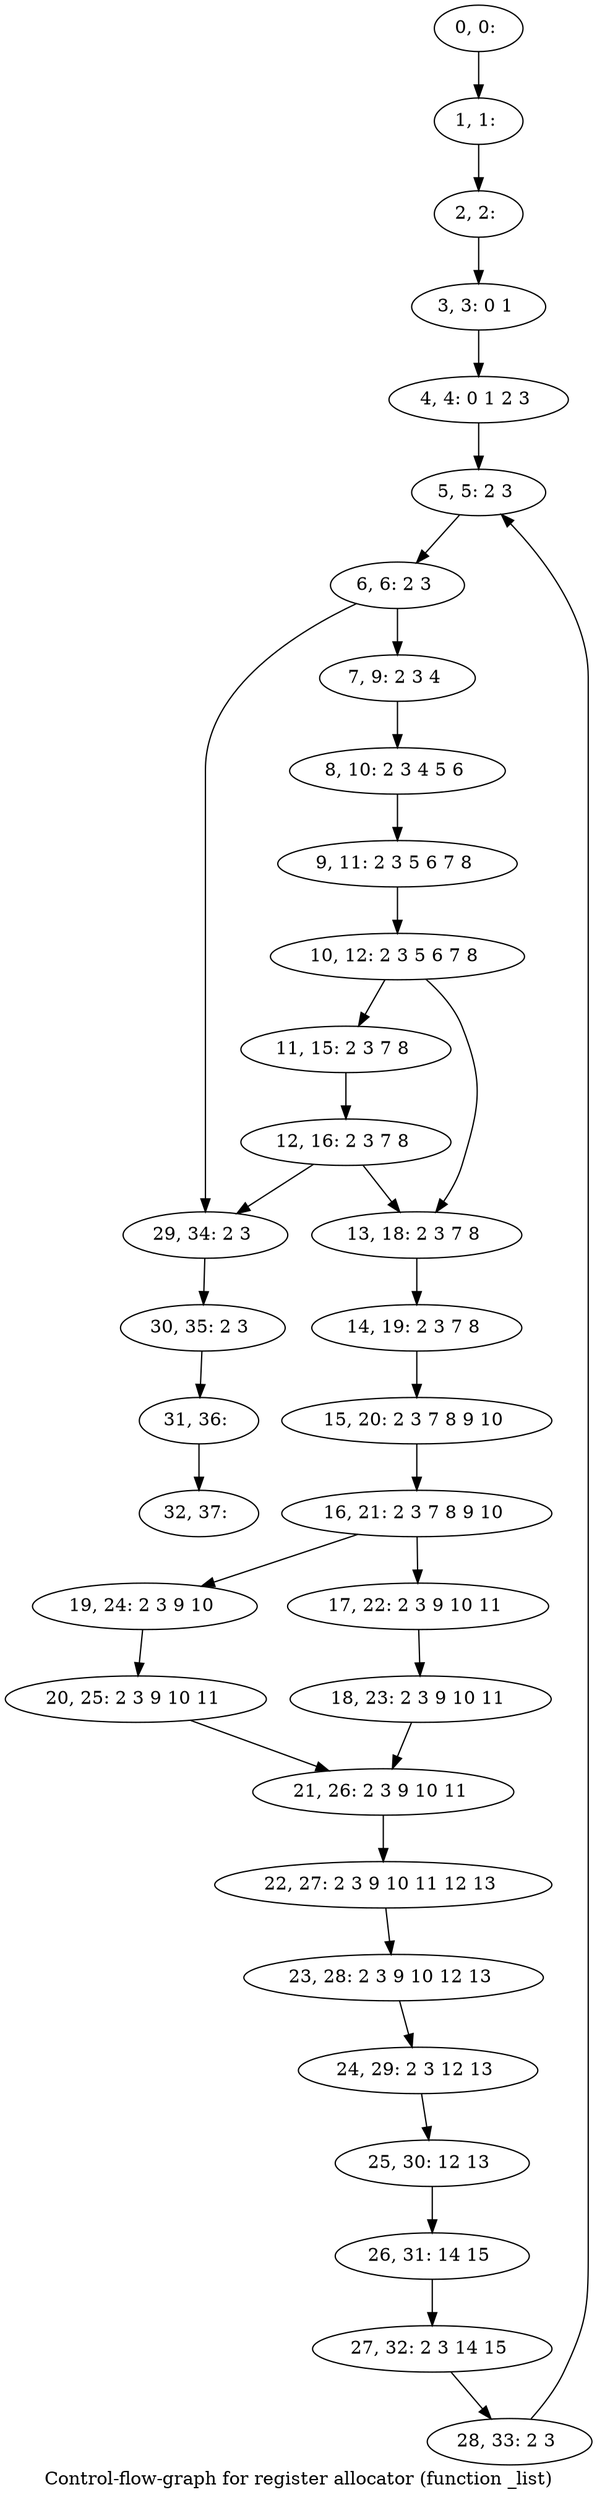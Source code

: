digraph G {
graph [label="Control-flow-graph for register allocator (function _list)"]
0[label="0, 0: "];
1[label="1, 1: "];
2[label="2, 2: "];
3[label="3, 3: 0 1 "];
4[label="4, 4: 0 1 2 3 "];
5[label="5, 5: 2 3 "];
6[label="6, 6: 2 3 "];
7[label="7, 9: 2 3 4 "];
8[label="8, 10: 2 3 4 5 6 "];
9[label="9, 11: 2 3 5 6 7 8 "];
10[label="10, 12: 2 3 5 6 7 8 "];
11[label="11, 15: 2 3 7 8 "];
12[label="12, 16: 2 3 7 8 "];
13[label="13, 18: 2 3 7 8 "];
14[label="14, 19: 2 3 7 8 "];
15[label="15, 20: 2 3 7 8 9 10 "];
16[label="16, 21: 2 3 7 8 9 10 "];
17[label="17, 22: 2 3 9 10 11 "];
18[label="18, 23: 2 3 9 10 11 "];
19[label="19, 24: 2 3 9 10 "];
20[label="20, 25: 2 3 9 10 11 "];
21[label="21, 26: 2 3 9 10 11 "];
22[label="22, 27: 2 3 9 10 11 12 13 "];
23[label="23, 28: 2 3 9 10 12 13 "];
24[label="24, 29: 2 3 12 13 "];
25[label="25, 30: 12 13 "];
26[label="26, 31: 14 15 "];
27[label="27, 32: 2 3 14 15 "];
28[label="28, 33: 2 3 "];
29[label="29, 34: 2 3 "];
30[label="30, 35: 2 3 "];
31[label="31, 36: "];
32[label="32, 37: "];
0->1 ;
1->2 ;
2->3 ;
3->4 ;
4->5 ;
5->6 ;
6->7 ;
6->29 ;
7->8 ;
8->9 ;
9->10 ;
10->11 ;
10->13 ;
11->12 ;
12->13 ;
12->29 ;
13->14 ;
14->15 ;
15->16 ;
16->17 ;
16->19 ;
17->18 ;
18->21 ;
19->20 ;
20->21 ;
21->22 ;
22->23 ;
23->24 ;
24->25 ;
25->26 ;
26->27 ;
27->28 ;
28->5 ;
29->30 ;
30->31 ;
31->32 ;
}

